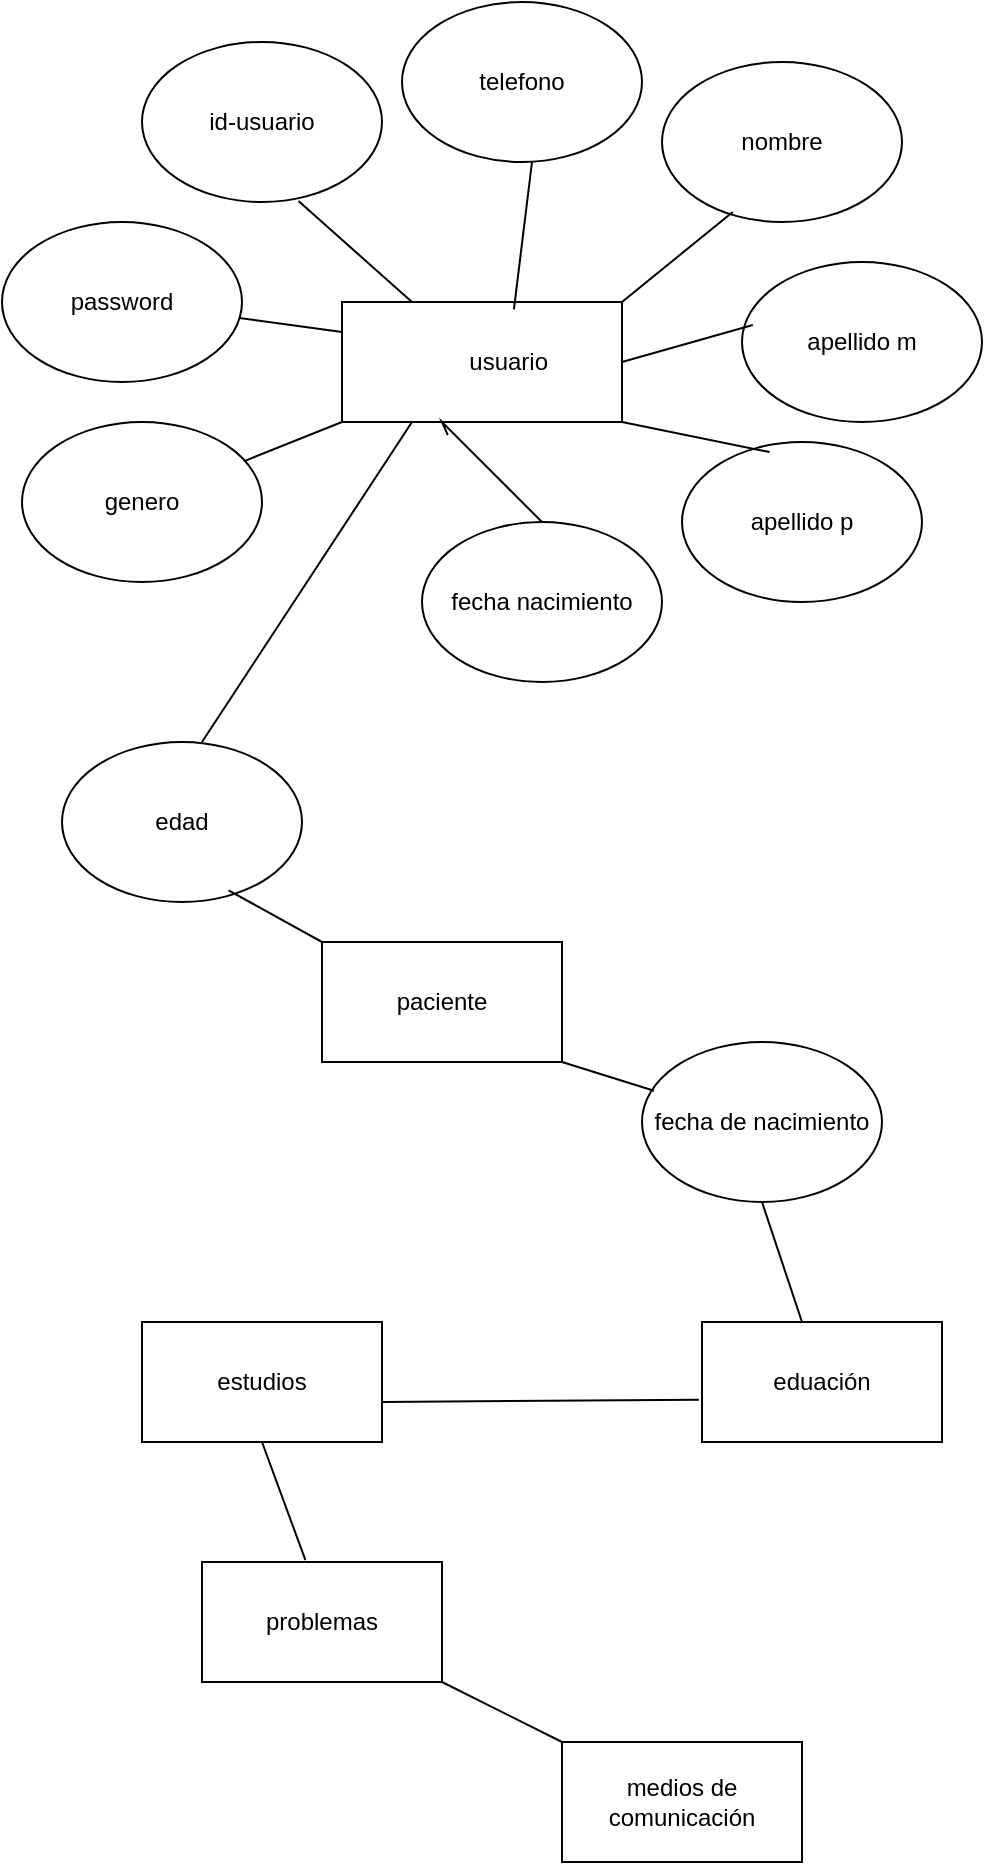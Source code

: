 <mxfile version="24.0.2" type="github">
  <diagram id="R2lEEEUBdFMjLlhIrx00" name="Page-1">
    <mxGraphModel dx="880" dy="460" grid="1" gridSize="10" guides="1" tooltips="1" connect="1" arrows="1" fold="1" page="1" pageScale="1" pageWidth="850" pageHeight="1100" math="0" shadow="0" extFonts="Permanent Marker^https://fonts.googleapis.com/css?family=Permanent+Marker">
      <root>
        <mxCell id="0" />
        <mxCell id="1" parent="0" />
        <mxCell id="3GeudJGLCi_hRMfKXT3l-1" value="&lt;span style=&quot;white-space: pre;&quot;&gt;&#x9;&lt;/span&gt;usuario" style="rounded=0;whiteSpace=wrap;html=1;align=center;" vertex="1" parent="1">
          <mxGeometry x="350" y="170" width="140" height="60" as="geometry" />
        </mxCell>
        <mxCell id="3GeudJGLCi_hRMfKXT3l-2" value="nombre" style="ellipse;whiteSpace=wrap;html=1;" vertex="1" parent="1">
          <mxGeometry x="510" y="50" width="120" height="80" as="geometry" />
        </mxCell>
        <mxCell id="3GeudJGLCi_hRMfKXT3l-3" value="genero" style="ellipse;whiteSpace=wrap;html=1;" vertex="1" parent="1">
          <mxGeometry x="190" y="230" width="120" height="80" as="geometry" />
        </mxCell>
        <mxCell id="3GeudJGLCi_hRMfKXT3l-4" value="apellido p" style="ellipse;whiteSpace=wrap;html=1;" vertex="1" parent="1">
          <mxGeometry x="520" y="240" width="120" height="80" as="geometry" />
        </mxCell>
        <mxCell id="3GeudJGLCi_hRMfKXT3l-5" value="apellido m" style="ellipse;whiteSpace=wrap;html=1;" vertex="1" parent="1">
          <mxGeometry x="550" y="150" width="120" height="80" as="geometry" />
        </mxCell>
        <mxCell id="3GeudJGLCi_hRMfKXT3l-6" value="fecha nacimiento" style="ellipse;whiteSpace=wrap;html=1;" vertex="1" parent="1">
          <mxGeometry x="390" y="280" width="120" height="80" as="geometry" />
        </mxCell>
        <mxCell id="3GeudJGLCi_hRMfKXT3l-7" value="telefono" style="ellipse;whiteSpace=wrap;html=1;" vertex="1" parent="1">
          <mxGeometry x="380" y="20" width="120" height="80" as="geometry" />
        </mxCell>
        <mxCell id="3GeudJGLCi_hRMfKXT3l-8" value="password" style="ellipse;whiteSpace=wrap;html=1;" vertex="1" parent="1">
          <mxGeometry x="180" y="130" width="120" height="80" as="geometry" />
        </mxCell>
        <mxCell id="3GeudJGLCi_hRMfKXT3l-9" value="id-usuario" style="ellipse;whiteSpace=wrap;html=1;" vertex="1" parent="1">
          <mxGeometry x="250" y="40" width="120" height="80" as="geometry" />
        </mxCell>
        <mxCell id="3GeudJGLCi_hRMfKXT3l-10" value="" style="endArrow=none;html=1;rounded=0;entryX=0.295;entryY=0.937;entryDx=0;entryDy=0;entryPerimeter=0;" edge="1" parent="1" target="3GeudJGLCi_hRMfKXT3l-2">
          <mxGeometry width="50" height="50" relative="1" as="geometry">
            <mxPoint x="490" y="170" as="sourcePoint" />
            <mxPoint x="530" y="140" as="targetPoint" />
          </mxGeometry>
        </mxCell>
        <mxCell id="3GeudJGLCi_hRMfKXT3l-11" value="" style="endArrow=none;html=1;rounded=0;entryX=0.378;entryY=1.109;entryDx=0;entryDy=0;entryPerimeter=0;exitX=0.5;exitY=0;exitDx=0;exitDy=0;" edge="1" parent="1" source="3GeudJGLCi_hRMfKXT3l-6" target="3GeudJGLCi_hRMfKXT3l-1">
          <mxGeometry width="50" height="50" relative="1" as="geometry">
            <mxPoint x="390" y="280" as="sourcePoint" />
            <mxPoint x="430" y="230" as="targetPoint" />
            <Array as="points">
              <mxPoint x="400" y="230" />
            </Array>
          </mxGeometry>
        </mxCell>
        <mxCell id="3GeudJGLCi_hRMfKXT3l-12" value="" style="endArrow=none;html=1;rounded=0;" edge="1" parent="1" source="3GeudJGLCi_hRMfKXT3l-3">
          <mxGeometry width="50" height="50" relative="1" as="geometry">
            <mxPoint x="310" y="260" as="sourcePoint" />
            <mxPoint x="350" y="230" as="targetPoint" />
          </mxGeometry>
        </mxCell>
        <mxCell id="3GeudJGLCi_hRMfKXT3l-13" value="" style="endArrow=none;html=1;rounded=0;exitX=0.614;exitY=0.061;exitDx=0;exitDy=0;exitPerimeter=0;" edge="1" parent="1" source="3GeudJGLCi_hRMfKXT3l-1">
          <mxGeometry width="50" height="50" relative="1" as="geometry">
            <mxPoint x="440" y="160" as="sourcePoint" />
            <mxPoint x="445" y="100" as="targetPoint" />
          </mxGeometry>
        </mxCell>
        <mxCell id="3GeudJGLCi_hRMfKXT3l-14" value="" style="endArrow=none;html=1;rounded=0;entryX=0;entryY=0.25;entryDx=0;entryDy=0;" edge="1" parent="1" source="3GeudJGLCi_hRMfKXT3l-8" target="3GeudJGLCi_hRMfKXT3l-1">
          <mxGeometry width="50" height="50" relative="1" as="geometry">
            <mxPoint x="320" y="185" as="sourcePoint" />
            <mxPoint x="360" y="140" as="targetPoint" />
          </mxGeometry>
        </mxCell>
        <mxCell id="3GeudJGLCi_hRMfKXT3l-15" value="" style="endArrow=none;html=1;rounded=0;entryX=1;entryY=1;entryDx=0;entryDy=0;exitX=0.365;exitY=0.063;exitDx=0;exitDy=0;exitPerimeter=0;" edge="1" parent="1" source="3GeudJGLCi_hRMfKXT3l-4" target="3GeudJGLCi_hRMfKXT3l-1">
          <mxGeometry width="50" height="50" relative="1" as="geometry">
            <mxPoint x="490" y="290" as="sourcePoint" />
            <mxPoint x="540" y="240" as="targetPoint" />
          </mxGeometry>
        </mxCell>
        <mxCell id="3GeudJGLCi_hRMfKXT3l-16" value="" style="endArrow=none;html=1;rounded=0;exitX=0.25;exitY=0;exitDx=0;exitDy=0;entryX=0.652;entryY=0.994;entryDx=0;entryDy=0;entryPerimeter=0;" edge="1" parent="1" source="3GeudJGLCi_hRMfKXT3l-1" target="3GeudJGLCi_hRMfKXT3l-9">
          <mxGeometry width="50" height="50" relative="1" as="geometry">
            <mxPoint x="368.23" y="160.78" as="sourcePoint" />
            <mxPoint x="349.997" y="100.003" as="targetPoint" />
          </mxGeometry>
        </mxCell>
        <mxCell id="3GeudJGLCi_hRMfKXT3l-17" value="" style="endArrow=none;html=1;rounded=0;entryX=0.045;entryY=0.394;entryDx=0;entryDy=0;entryPerimeter=0;exitX=1;exitY=0.5;exitDx=0;exitDy=0;" edge="1" parent="1" source="3GeudJGLCi_hRMfKXT3l-1" target="3GeudJGLCi_hRMfKXT3l-5">
          <mxGeometry width="50" height="50" relative="1" as="geometry">
            <mxPoint x="480" y="220" as="sourcePoint" />
            <mxPoint x="530" y="170" as="targetPoint" />
          </mxGeometry>
        </mxCell>
        <mxCell id="3GeudJGLCi_hRMfKXT3l-19" value="paciente" style="rounded=0;whiteSpace=wrap;html=1;" vertex="1" parent="1">
          <mxGeometry x="340" y="490" width="120" height="60" as="geometry" />
        </mxCell>
        <mxCell id="3GeudJGLCi_hRMfKXT3l-20" value="edad" style="ellipse;whiteSpace=wrap;html=1;" vertex="1" parent="1">
          <mxGeometry x="210" y="390" width="120" height="80" as="geometry" />
        </mxCell>
        <mxCell id="3GeudJGLCi_hRMfKXT3l-21" value="fecha de nacimiento" style="ellipse;whiteSpace=wrap;html=1;" vertex="1" parent="1">
          <mxGeometry x="500" y="540" width="120" height="80" as="geometry" />
        </mxCell>
        <mxCell id="3GeudJGLCi_hRMfKXT3l-26" value="" style="endArrow=none;html=1;rounded=0;entryX=0.05;entryY=0.305;entryDx=0;entryDy=0;entryPerimeter=0;" edge="1" parent="1" target="3GeudJGLCi_hRMfKXT3l-21">
          <mxGeometry width="50" height="50" relative="1" as="geometry">
            <mxPoint x="460" y="550" as="sourcePoint" />
            <mxPoint x="510" y="500" as="targetPoint" />
          </mxGeometry>
        </mxCell>
        <mxCell id="3GeudJGLCi_hRMfKXT3l-27" value="" style="endArrow=none;html=1;rounded=0;exitX=0.694;exitY=0.927;exitDx=0;exitDy=0;exitPerimeter=0;" edge="1" parent="1" source="3GeudJGLCi_hRMfKXT3l-20">
          <mxGeometry width="50" height="50" relative="1" as="geometry">
            <mxPoint x="290" y="540" as="sourcePoint" />
            <mxPoint x="340" y="490" as="targetPoint" />
          </mxGeometry>
        </mxCell>
        <mxCell id="3GeudJGLCi_hRMfKXT3l-28" value="estudios" style="rounded=0;whiteSpace=wrap;html=1;" vertex="1" parent="1">
          <mxGeometry x="250" y="680" width="120" height="60" as="geometry" />
        </mxCell>
        <mxCell id="3GeudJGLCi_hRMfKXT3l-29" value="eduación" style="rounded=0;whiteSpace=wrap;html=1;" vertex="1" parent="1">
          <mxGeometry x="530" y="680" width="120" height="60" as="geometry" />
        </mxCell>
        <mxCell id="3GeudJGLCi_hRMfKXT3l-30" value="problemas" style="rounded=0;whiteSpace=wrap;html=1;" vertex="1" parent="1">
          <mxGeometry x="280" y="800" width="120" height="60" as="geometry" />
        </mxCell>
        <mxCell id="3GeudJGLCi_hRMfKXT3l-31" value="medios de comunicación" style="rounded=0;whiteSpace=wrap;html=1;" vertex="1" parent="1">
          <mxGeometry x="460" y="890" width="120" height="60" as="geometry" />
        </mxCell>
        <mxCell id="3GeudJGLCi_hRMfKXT3l-32" value="" style="endArrow=none;html=1;rounded=0;exitX=0;exitY=0;exitDx=0;exitDy=0;" edge="1" parent="1" source="3GeudJGLCi_hRMfKXT3l-31">
          <mxGeometry width="50" height="50" relative="1" as="geometry">
            <mxPoint x="350" y="910" as="sourcePoint" />
            <mxPoint x="400" y="860" as="targetPoint" />
          </mxGeometry>
        </mxCell>
        <mxCell id="3GeudJGLCi_hRMfKXT3l-33" value="" style="endArrow=none;html=1;rounded=0;exitX=0.431;exitY=-0.015;exitDx=0;exitDy=0;exitPerimeter=0;" edge="1" parent="1" source="3GeudJGLCi_hRMfKXT3l-30">
          <mxGeometry width="50" height="50" relative="1" as="geometry">
            <mxPoint x="260" y="790" as="sourcePoint" />
            <mxPoint x="310" y="740" as="targetPoint" />
          </mxGeometry>
        </mxCell>
        <mxCell id="3GeudJGLCi_hRMfKXT3l-34" value="" style="endArrow=none;html=1;rounded=0;entryX=-0.013;entryY=0.647;entryDx=0;entryDy=0;entryPerimeter=0;" edge="1" parent="1" target="3GeudJGLCi_hRMfKXT3l-29">
          <mxGeometry width="50" height="50" relative="1" as="geometry">
            <mxPoint x="370" y="720" as="sourcePoint" />
            <mxPoint x="420" y="670" as="targetPoint" />
          </mxGeometry>
        </mxCell>
        <mxCell id="3GeudJGLCi_hRMfKXT3l-35" value="" style="endArrow=none;html=1;rounded=0;entryX=0.5;entryY=1;entryDx=0;entryDy=0;" edge="1" parent="1" source="3GeudJGLCi_hRMfKXT3l-29" target="3GeudJGLCi_hRMfKXT3l-21">
          <mxGeometry width="50" height="50" relative="1" as="geometry">
            <mxPoint x="520" y="650" as="sourcePoint" />
            <mxPoint x="570" y="610" as="targetPoint" />
          </mxGeometry>
        </mxCell>
        <mxCell id="3GeudJGLCi_hRMfKXT3l-39" value="" style="endArrow=none;html=1;rounded=0;entryX=0.25;entryY=1;entryDx=0;entryDy=0;" edge="1" parent="1" target="3GeudJGLCi_hRMfKXT3l-1">
          <mxGeometry width="50" height="50" relative="1" as="geometry">
            <mxPoint x="280" y="390" as="sourcePoint" />
            <mxPoint x="330" y="340" as="targetPoint" />
          </mxGeometry>
        </mxCell>
      </root>
    </mxGraphModel>
  </diagram>
</mxfile>

